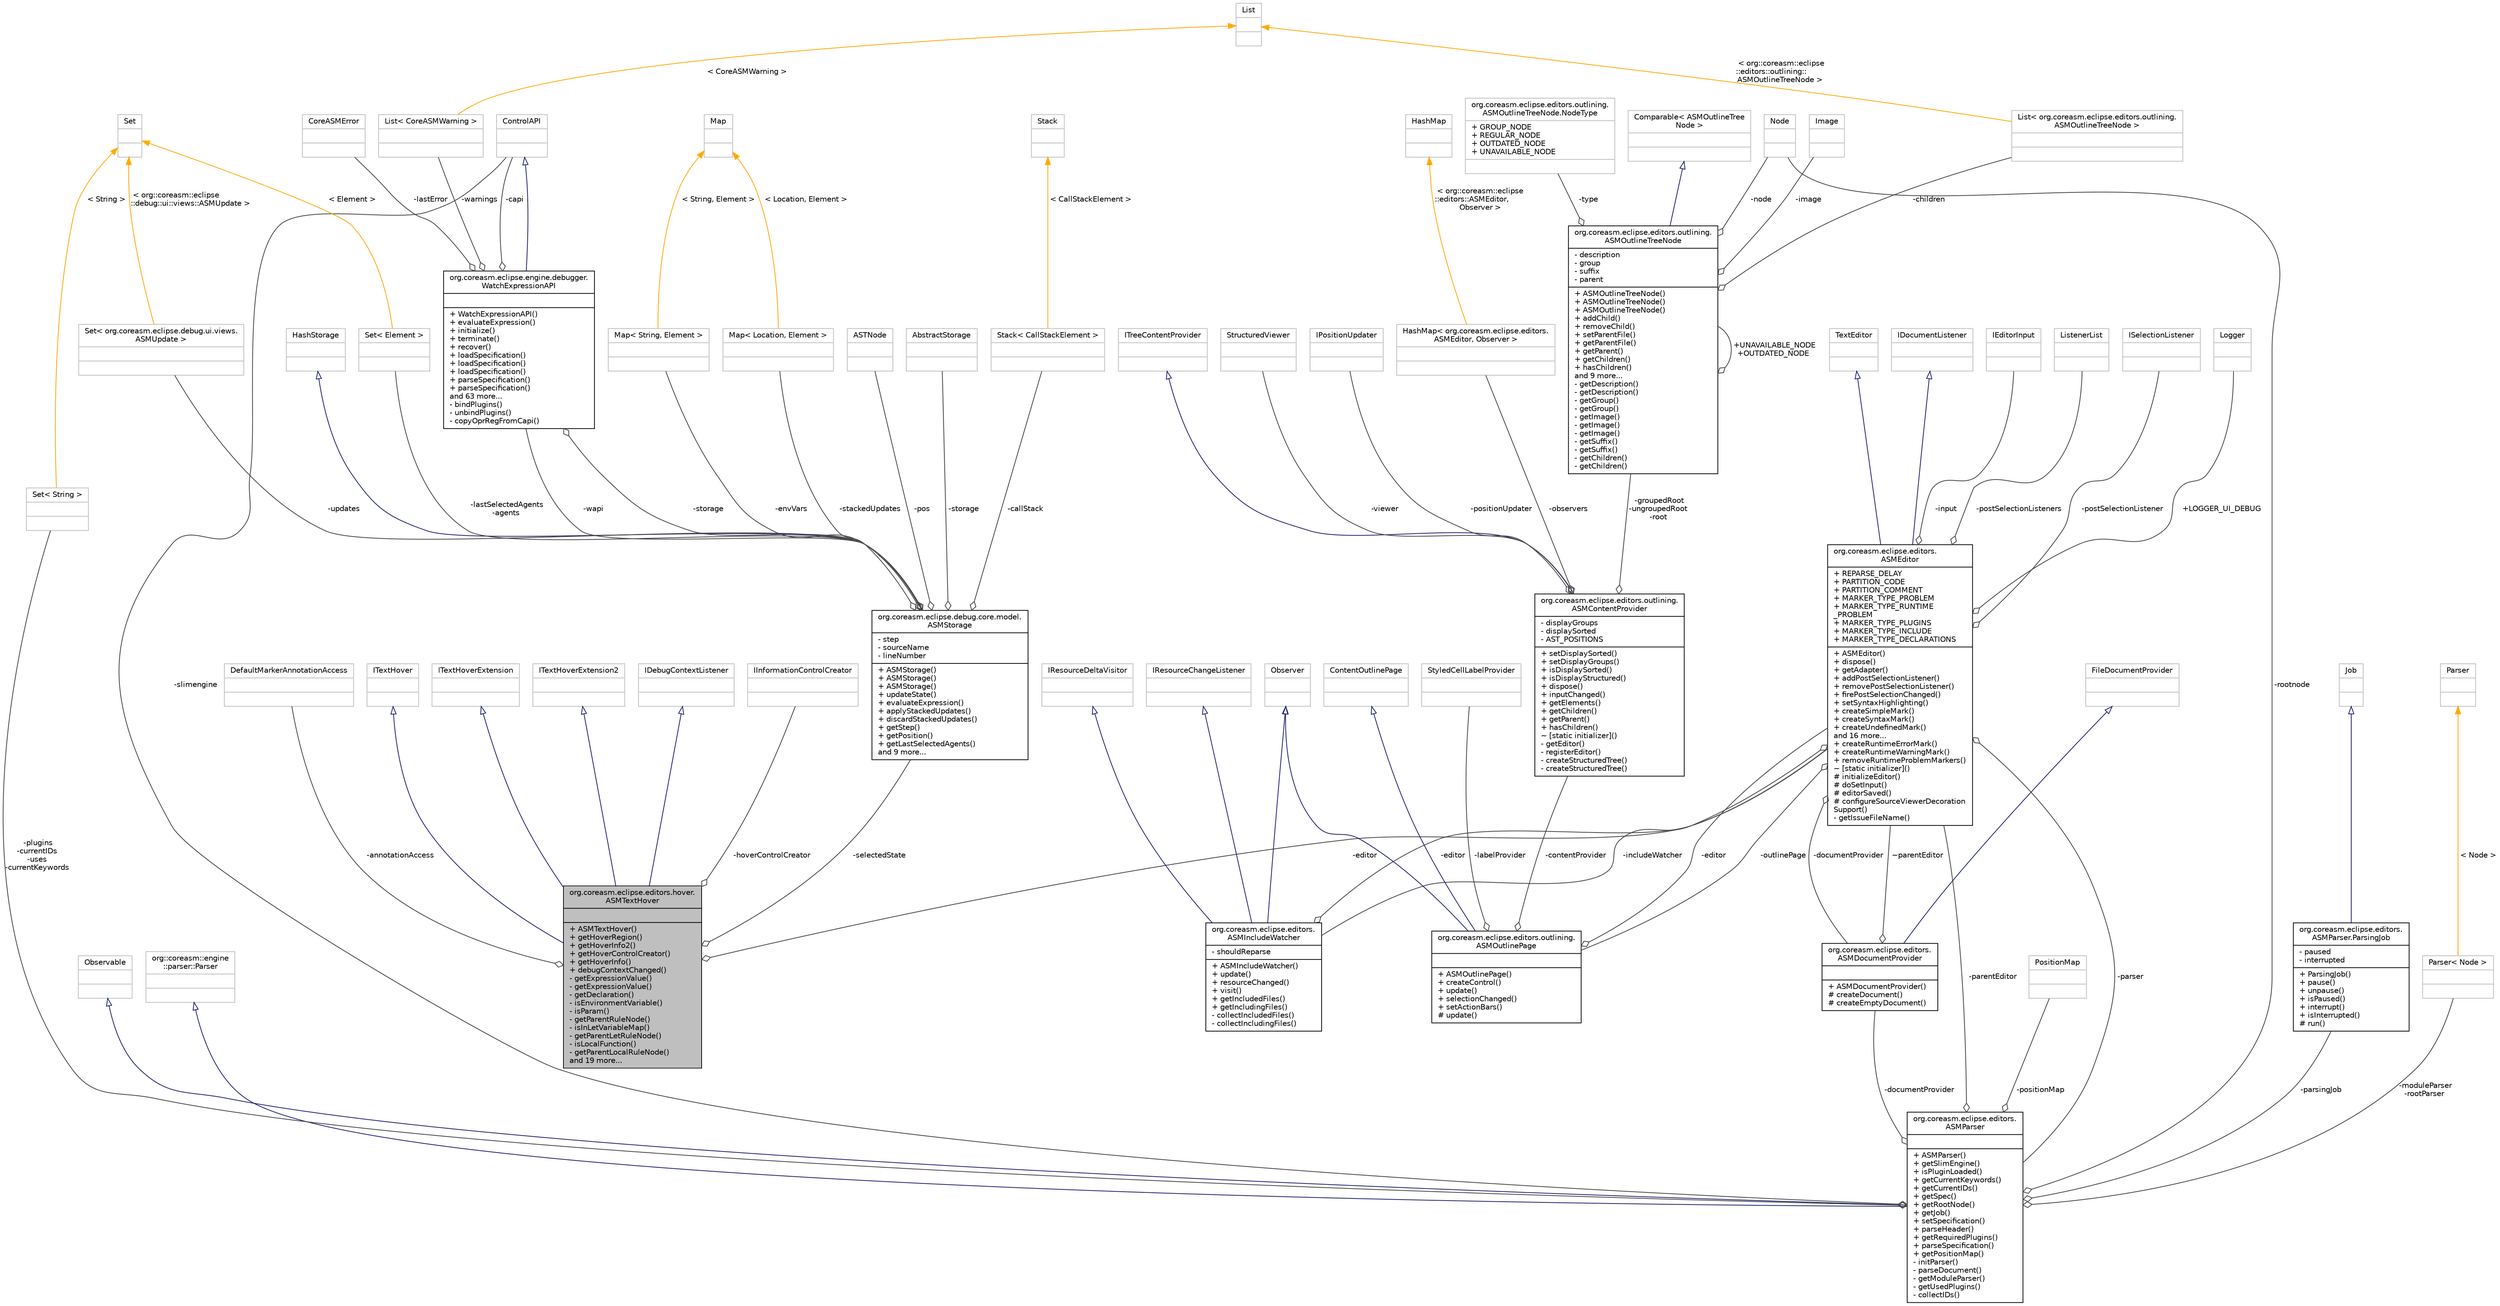 digraph "org.coreasm.eclipse.editors.hover.ASMTextHover"
{
  bgcolor="transparent";
  edge [fontname="Helvetica",fontsize="10",labelfontname="Helvetica",labelfontsize="10"];
  node [fontname="Helvetica",fontsize="10",shape=record];
  Node1 [label="{org.coreasm.eclipse.editors.hover.\lASMTextHover\n||+ ASMTextHover()\l+ getHoverRegion()\l+ getHoverInfo2()\l+ getHoverControlCreator()\l+ getHoverInfo()\l+ debugContextChanged()\l- getExpressionValue()\l- getExpressionValue()\l- getDeclaration()\l- isEnvironmentVariable()\l- isParam()\l- getParentRuleNode()\l- isInLetVariableMap()\l- getParentLetRuleNode()\l- isLocalFunction()\l- getParentLocalRuleNode()\land 19 more...\l}",height=0.2,width=0.4,color="black", fillcolor="grey75", style="filled" fontcolor="black"];
  Node2 -> Node1 [dir="back",color="midnightblue",fontsize="10",style="solid",arrowtail="onormal",fontname="Helvetica"];
  Node2 [label="{ITextHover\n||}",height=0.2,width=0.4,color="grey75"];
  Node3 -> Node1 [dir="back",color="midnightblue",fontsize="10",style="solid",arrowtail="onormal",fontname="Helvetica"];
  Node3 [label="{ITextHoverExtension\n||}",height=0.2,width=0.4,color="grey75"];
  Node4 -> Node1 [dir="back",color="midnightblue",fontsize="10",style="solid",arrowtail="onormal",fontname="Helvetica"];
  Node4 [label="{ITextHoverExtension2\n||}",height=0.2,width=0.4,color="grey75"];
  Node5 -> Node1 [dir="back",color="midnightblue",fontsize="10",style="solid",arrowtail="onormal",fontname="Helvetica"];
  Node5 [label="{IDebugContextListener\n||}",height=0.2,width=0.4,color="grey75"];
  Node6 -> Node1 [color="grey25",fontsize="10",style="solid",label=" -hoverControlCreator" ,arrowhead="odiamond",fontname="Helvetica"];
  Node6 [label="{IInformationControlCreator\n||}",height=0.2,width=0.4,color="grey75"];
  Node7 -> Node1 [color="grey25",fontsize="10",style="solid",label=" -annotationAccess" ,arrowhead="odiamond",fontname="Helvetica"];
  Node7 [label="{DefaultMarkerAnnotationAccess\n||}",height=0.2,width=0.4,color="grey75"];
  Node8 -> Node1 [color="grey25",fontsize="10",style="solid",label=" -editor" ,arrowhead="odiamond",fontname="Helvetica"];
  Node8 [label="{org.coreasm.eclipse.editors.\lASMEditor\n|+ REPARSE_DELAY\l+ PARTITION_CODE\l+ PARTITION_COMMENT\l+ MARKER_TYPE_PROBLEM\l+ MARKER_TYPE_RUNTIME\l_PROBLEM\l+ MARKER_TYPE_PLUGINS\l+ MARKER_TYPE_INCLUDE\l+ MARKER_TYPE_DECLARATIONS\l|+ ASMEditor()\l+ dispose()\l+ getAdapter()\l+ addPostSelectionListener()\l+ removePostSelectionListener()\l+ firePostSelectionChanged()\l+ setSyntaxHighlighting()\l+ createSimpleMark()\l+ createSyntaxMark()\l+ createUndefinedMark()\land 16 more...\l+ createRuntimeErrorMark()\l+ createRuntimeWarningMark()\l+ removeRuntimeProblemMarkers()\l~ [static initializer]()\l# initializeEditor()\l# doSetInput()\l# editorSaved()\l# configureSourceViewerDecoration\lSupport()\l- getIssueFileName()\l}",height=0.2,width=0.4,color="black",URL="$classorg_1_1coreasm_1_1eclipse_1_1editors_1_1ASMEditor.html",tooltip="The ASMEditor class is the root class of each CoreASM editor which initiates all other classes of the..."];
  Node9 -> Node8 [dir="back",color="midnightblue",fontsize="10",style="solid",arrowtail="onormal",fontname="Helvetica"];
  Node9 [label="{TextEditor\n||}",height=0.2,width=0.4,color="grey75"];
  Node10 -> Node8 [dir="back",color="midnightblue",fontsize="10",style="solid",arrowtail="onormal",fontname="Helvetica"];
  Node10 [label="{IDocumentListener\n||}",height=0.2,width=0.4,color="grey75"];
  Node11 -> Node8 [color="grey25",fontsize="10",style="solid",label=" -input" ,arrowhead="odiamond",fontname="Helvetica"];
  Node11 [label="{IEditorInput\n||}",height=0.2,width=0.4,color="grey75"];
  Node12 -> Node8 [color="grey25",fontsize="10",style="solid",label=" -postSelectionListeners" ,arrowhead="odiamond",fontname="Helvetica"];
  Node12 [label="{ListenerList\n||}",height=0.2,width=0.4,color="grey75"];
  Node13 -> Node8 [color="grey25",fontsize="10",style="solid",label=" -postSelectionListener" ,arrowhead="odiamond",fontname="Helvetica"];
  Node13 [label="{ISelectionListener\n||}",height=0.2,width=0.4,color="grey75"];
  Node14 -> Node8 [color="grey25",fontsize="10",style="solid",label=" -documentProvider" ,arrowhead="odiamond",fontname="Helvetica"];
  Node14 [label="{org.coreasm.eclipse.editors.\lASMDocumentProvider\n||+ ASMDocumentProvider()\l# createDocument()\l# createEmptyDocument()\l}",height=0.2,width=0.4,color="black",URL="$classorg_1_1coreasm_1_1eclipse_1_1editors_1_1ASMDocumentProvider.html",tooltip="This class is a DocumentProvider for ASMDocuments stored as files. "];
  Node15 -> Node14 [dir="back",color="midnightblue",fontsize="10",style="solid",arrowtail="onormal",fontname="Helvetica"];
  Node15 [label="{FileDocumentProvider\n||}",height=0.2,width=0.4,color="grey75"];
  Node8 -> Node14 [color="grey25",fontsize="10",style="solid",label=" ~parentEditor" ,arrowhead="odiamond",fontname="Helvetica"];
  Node16 -> Node8 [color="grey25",fontsize="10",style="solid",label=" +LOGGER_UI_DEBUG" ,arrowhead="odiamond",fontname="Helvetica"];
  Node16 [label="{Logger\n||}",height=0.2,width=0.4,color="grey75"];
  Node17 -> Node8 [color="grey25",fontsize="10",style="solid",label=" -includeWatcher" ,arrowhead="odiamond",fontname="Helvetica"];
  Node17 [label="{org.coreasm.eclipse.editors.\lASMIncludeWatcher\n|- shouldReparse\l|+ ASMIncludeWatcher()\l+ update()\l+ resourceChanged()\l+ visit()\l+ getIncludedFiles()\l+ getIncludingFiles()\l- collectIncludedFiles()\l- collectIncludingFiles()\l}",height=0.2,width=0.4,color="black",URL="$classorg_1_1coreasm_1_1eclipse_1_1editors_1_1ASMIncludeWatcher.html",tooltip="The IncludeWatcher watches included specifications. "];
  Node18 -> Node17 [dir="back",color="midnightblue",fontsize="10",style="solid",arrowtail="onormal",fontname="Helvetica"];
  Node18 [label="{Observer\n||}",height=0.2,width=0.4,color="grey75"];
  Node19 -> Node17 [dir="back",color="midnightblue",fontsize="10",style="solid",arrowtail="onormal",fontname="Helvetica"];
  Node19 [label="{IResourceChangeListener\n||}",height=0.2,width=0.4,color="grey75"];
  Node20 -> Node17 [dir="back",color="midnightblue",fontsize="10",style="solid",arrowtail="onormal",fontname="Helvetica"];
  Node20 [label="{IResourceDeltaVisitor\n||}",height=0.2,width=0.4,color="grey75"];
  Node8 -> Node17 [color="grey25",fontsize="10",style="solid",label=" -editor" ,arrowhead="odiamond",fontname="Helvetica"];
  Node21 -> Node8 [color="grey25",fontsize="10",style="solid",label=" -parser" ,arrowhead="odiamond",fontname="Helvetica"];
  Node21 [label="{org.coreasm.eclipse.editors.\lASMParser\n||+ ASMParser()\l+ getSlimEngine()\l+ isPluginLoaded()\l+ getCurrentKeywords()\l+ getCurrentIDs()\l+ getSpec()\l+ getRootNode()\l+ getJob()\l+ setSpecification()\l+ parseHeader()\l+ getRequiredPlugins()\l+ parseSpecification()\l+ getPositionMap()\l- initParser()\l- parseDocument()\l- getModuleParser()\l- getUsedPlugins()\l- collectIDs()\l}",height=0.2,width=0.4,color="black",URL="$classorg_1_1coreasm_1_1eclipse_1_1editors_1_1ASMParser.html",tooltip="This class organizes the parsing of CoreASM specifications. "];
  Node22 -> Node21 [dir="back",color="midnightblue",fontsize="10",style="solid",arrowtail="onormal",fontname="Helvetica"];
  Node22 [label="{Observable\n||}",height=0.2,width=0.4,color="grey75"];
  Node23 -> Node21 [dir="back",color="midnightblue",fontsize="10",style="solid",arrowtail="onormal",fontname="Helvetica"];
  Node23 [label="{org::coreasm::engine\l::parser::Parser\n||}",height=0.2,width=0.4,color="grey75"];
  Node24 -> Node21 [color="grey25",fontsize="10",style="solid",label=" -slimengine" ,arrowhead="odiamond",fontname="Helvetica"];
  Node24 [label="{ControlAPI\n||}",height=0.2,width=0.4,color="grey75"];
  Node25 -> Node21 [color="grey25",fontsize="10",style="solid",label=" -rootnode" ,arrowhead="odiamond",fontname="Helvetica"];
  Node25 [label="{Node\n||}",height=0.2,width=0.4,color="grey75"];
  Node14 -> Node21 [color="grey25",fontsize="10",style="solid",label=" -documentProvider" ,arrowhead="odiamond",fontname="Helvetica"];
  Node8 -> Node21 [color="grey25",fontsize="10",style="solid",label=" -parentEditor" ,arrowhead="odiamond",fontname="Helvetica"];
  Node26 -> Node21 [color="grey25",fontsize="10",style="solid",label=" -parsingJob" ,arrowhead="odiamond",fontname="Helvetica"];
  Node26 [label="{org.coreasm.eclipse.editors.\lASMParser.ParsingJob\n|- paused\l- interrupted\l|+ ParsingJob()\l+ pause()\l+ unpause()\l+ isPaused()\l+ interrupt()\l+ isInterrupted()\l# run()\l}",height=0.2,width=0.4,color="black",URL="$classorg_1_1coreasm_1_1eclipse_1_1editors_1_1ASMParser_1_1ParsingJob.html",tooltip="This class manages the running of the parser. "];
  Node27 -> Node26 [dir="back",color="midnightblue",fontsize="10",style="solid",arrowtail="onormal",fontname="Helvetica"];
  Node27 [label="{Job\n||}",height=0.2,width=0.4,color="grey75"];
  Node28 -> Node21 [color="grey25",fontsize="10",style="solid",label=" -plugins\n-currentIDs\n-uses\n-currentKeywords" ,arrowhead="odiamond",fontname="Helvetica"];
  Node28 [label="{Set\< String \>\n||}",height=0.2,width=0.4,color="grey75"];
  Node29 -> Node28 [dir="back",color="orange",fontsize="10",style="solid",label=" \< String \>" ,fontname="Helvetica"];
  Node29 [label="{Set\n||}",height=0.2,width=0.4,color="grey75"];
  Node30 -> Node21 [color="grey25",fontsize="10",style="solid",label=" -positionMap" ,arrowhead="odiamond",fontname="Helvetica"];
  Node30 [label="{PositionMap\n||}",height=0.2,width=0.4,color="grey75"];
  Node31 -> Node21 [color="grey25",fontsize="10",style="solid",label=" -moduleParser\n-rootParser" ,arrowhead="odiamond",fontname="Helvetica"];
  Node31 [label="{Parser\< Node \>\n||}",height=0.2,width=0.4,color="grey75"];
  Node32 -> Node31 [dir="back",color="orange",fontsize="10",style="solid",label=" \< Node \>" ,fontname="Helvetica"];
  Node32 [label="{Parser\n||}",height=0.2,width=0.4,color="grey75"];
  Node33 -> Node8 [color="grey25",fontsize="10",style="solid",label=" -outlinePage" ,arrowhead="odiamond",fontname="Helvetica"];
  Node33 [label="{org.coreasm.eclipse.editors.outlining.\lASMOutlinePage\n||+ ASMOutlinePage()\l+ createControl()\l+ update()\l+ selectionChanged()\l+ setActionBars()\l# update()\l}",height=0.2,width=0.4,color="black",URL="$classorg_1_1coreasm_1_1eclipse_1_1editors_1_1outlining_1_1ASMOutlinePage.html"];
  Node34 -> Node33 [dir="back",color="midnightblue",fontsize="10",style="solid",arrowtail="onormal",fontname="Helvetica"];
  Node34 [label="{ContentOutlinePage\n||}",height=0.2,width=0.4,color="grey75"];
  Node18 -> Node33 [dir="back",color="midnightblue",fontsize="10",style="solid",arrowtail="onormal",fontname="Helvetica"];
  Node8 -> Node33 [color="grey25",fontsize="10",style="solid",label=" -editor" ,arrowhead="odiamond",fontname="Helvetica"];
  Node35 -> Node33 [color="grey25",fontsize="10",style="solid",label=" -contentProvider" ,arrowhead="odiamond",fontname="Helvetica"];
  Node35 [label="{org.coreasm.eclipse.editors.outlining.\lASMContentProvider\n|- displayGroups\l- displaySorted\l- AST_POSITIONS\l|+ setDisplaySorted()\l+ setDisplayGroups()\l+ isDisplaySorted()\l+ isDisplayStructured()\l+ dispose()\l+ inputChanged()\l+ getElements()\l+ getChildren()\l+ getParent()\l+ hasChildren()\l~ [static initializer]()\l- getEditor()\l- registerEditor()\l- createStructuredTree()\l- createStructuredTree()\l}",height=0.2,width=0.4,color="black",URL="$classorg_1_1coreasm_1_1eclipse_1_1editors_1_1outlining_1_1ASMContentProvider.html"];
  Node36 -> Node35 [dir="back",color="midnightblue",fontsize="10",style="solid",arrowtail="onormal",fontname="Helvetica"];
  Node36 [label="{ITreeContentProvider\n||}",height=0.2,width=0.4,color="grey75"];
  Node37 -> Node35 [color="grey25",fontsize="10",style="solid",label=" -viewer" ,arrowhead="odiamond",fontname="Helvetica"];
  Node37 [label="{StructuredViewer\n||}",height=0.2,width=0.4,color="grey75"];
  Node38 -> Node35 [color="grey25",fontsize="10",style="solid",label=" -observers" ,arrowhead="odiamond",fontname="Helvetica"];
  Node38 [label="{HashMap\< org.coreasm.eclipse.editors.\lASMEditor, Observer \>\n||}",height=0.2,width=0.4,color="grey75"];
  Node39 -> Node38 [dir="back",color="orange",fontsize="10",style="solid",label=" \< org::coreasm::eclipse\l::editors::ASMEditor,\l Observer \>" ,fontname="Helvetica"];
  Node39 [label="{HashMap\n||}",height=0.2,width=0.4,color="grey75"];
  Node40 -> Node35 [color="grey25",fontsize="10",style="solid",label=" -groupedRoot\n-ungroupedRoot\n-root" ,arrowhead="odiamond",fontname="Helvetica"];
  Node40 [label="{org.coreasm.eclipse.editors.outlining.\lASMOutlineTreeNode\n|- description\l- group\l- suffix\l- parent\l|+ ASMOutlineTreeNode()\l+ ASMOutlineTreeNode()\l+ ASMOutlineTreeNode()\l+ addChild()\l+ removeChild()\l+ setParentFile()\l+ getParentFile()\l+ getParent()\l+ getChildren()\l+ hasChildren()\land 9 more...\l- getDescription()\l- getDescription()\l- getGroup()\l- getGroup()\l- getImage()\l- getImage()\l- getImage()\l- getSuffix()\l- getSuffix()\l- getChildren()\l- getChildren()\l}",height=0.2,width=0.4,color="black",URL="$classorg_1_1coreasm_1_1eclipse_1_1editors_1_1outlining_1_1ASMOutlineTreeNode.html"];
  Node41 -> Node40 [dir="back",color="midnightblue",fontsize="10",style="solid",arrowtail="onormal",fontname="Helvetica"];
  Node41 [label="{Comparable\< ASMOutlineTree\lNode \>\n||}",height=0.2,width=0.4,color="grey75"];
  Node42 -> Node40 [color="grey25",fontsize="10",style="solid",label=" -type" ,arrowhead="odiamond",fontname="Helvetica"];
  Node42 [label="{org.coreasm.eclipse.editors.outlining.\lASMOutlineTreeNode.NodeType\n|+ GROUP_NODE\l+ REGULAR_NODE\l+ OUTDATED_NODE\l+ UNAVAILABLE_NODE\l|}",height=0.2,width=0.4,color="grey75"];
  Node25 -> Node40 [color="grey25",fontsize="10",style="solid",label=" -node" ,arrowhead="odiamond",fontname="Helvetica"];
  Node40 -> Node40 [color="grey25",fontsize="10",style="solid",label=" +UNAVAILABLE_NODE\n+OUTDATED_NODE" ,arrowhead="odiamond",fontname="Helvetica"];
  Node43 -> Node40 [color="grey25",fontsize="10",style="solid",label=" -children" ,arrowhead="odiamond",fontname="Helvetica"];
  Node43 [label="{List\< org.coreasm.eclipse.editors.outlining.\lASMOutlineTreeNode \>\n||}",height=0.2,width=0.4,color="grey75"];
  Node44 -> Node43 [dir="back",color="orange",fontsize="10",style="solid",label=" \< org::coreasm::eclipse\l::editors::outlining::\lASMOutlineTreeNode \>" ,fontname="Helvetica"];
  Node44 [label="{List\n||}",height=0.2,width=0.4,color="grey75"];
  Node45 -> Node40 [color="grey25",fontsize="10",style="solid",label=" -image" ,arrowhead="odiamond",fontname="Helvetica"];
  Node45 [label="{Image\n||}",height=0.2,width=0.4,color="grey75"];
  Node46 -> Node35 [color="grey25",fontsize="10",style="solid",label=" -positionUpdater" ,arrowhead="odiamond",fontname="Helvetica"];
  Node46 [label="{IPositionUpdater\n||}",height=0.2,width=0.4,color="grey75"];
  Node47 -> Node33 [color="grey25",fontsize="10",style="solid",label=" -labelProvider" ,arrowhead="odiamond",fontname="Helvetica"];
  Node47 [label="{StyledCellLabelProvider\n||}",height=0.2,width=0.4,color="grey75"];
  Node48 -> Node1 [color="grey25",fontsize="10",style="solid",label=" -selectedState" ,arrowhead="odiamond",fontname="Helvetica"];
  Node48 [label="{org.coreasm.eclipse.debug.core.model.\lASMStorage\n|- step\l- sourceName\l- lineNumber\l|+ ASMStorage()\l+ ASMStorage()\l+ ASMStorage()\l+ updateState()\l+ evaluateExpression()\l+ applyStackedUpdates()\l+ discardStackedUpdates()\l+ getStep()\l+ getPosition()\l+ getLastSelectedAgents()\land 9 more...\l}",height=0.2,width=0.4,color="black",URL="$classorg_1_1coreasm_1_1eclipse_1_1debug_1_1core_1_1model_1_1ASMStorage.html",tooltip="Wrapper class for ASM storages. "];
  Node49 -> Node48 [dir="back",color="midnightblue",fontsize="10",style="solid",arrowtail="onormal",fontname="Helvetica"];
  Node49 [label="{HashStorage\n||}",height=0.2,width=0.4,color="grey75"];
  Node50 -> Node48 [color="grey25",fontsize="10",style="solid",label=" -callStack" ,arrowhead="odiamond",fontname="Helvetica"];
  Node50 [label="{Stack\< CallStackElement \>\n||}",height=0.2,width=0.4,color="grey75"];
  Node51 -> Node50 [dir="back",color="orange",fontsize="10",style="solid",label=" \< CallStackElement \>" ,fontname="Helvetica"];
  Node51 [label="{Stack\n||}",height=0.2,width=0.4,color="grey75"];
  Node52 -> Node48 [color="grey25",fontsize="10",style="solid",label=" -envVars" ,arrowhead="odiamond",fontname="Helvetica"];
  Node52 [label="{Map\< String, Element \>\n||}",height=0.2,width=0.4,color="grey75"];
  Node53 -> Node52 [dir="back",color="orange",fontsize="10",style="solid",label=" \< String, Element \>" ,fontname="Helvetica"];
  Node53 [label="{Map\n||}",height=0.2,width=0.4,color="grey75"];
  Node54 -> Node48 [color="grey25",fontsize="10",style="solid",label=" -stackedUpdates" ,arrowhead="odiamond",fontname="Helvetica"];
  Node54 [label="{Map\< Location, Element \>\n||}",height=0.2,width=0.4,color="grey75"];
  Node53 -> Node54 [dir="back",color="orange",fontsize="10",style="solid",label=" \< Location, Element \>" ,fontname="Helvetica"];
  Node55 -> Node48 [color="grey25",fontsize="10",style="solid",label=" -lastSelectedAgents\n-agents" ,arrowhead="odiamond",fontname="Helvetica"];
  Node55 [label="{Set\< Element \>\n||}",height=0.2,width=0.4,color="grey75"];
  Node29 -> Node55 [dir="back",color="orange",fontsize="10",style="solid",label=" \< Element \>" ,fontname="Helvetica"];
  Node56 -> Node48 [color="grey25",fontsize="10",style="solid",label=" -pos" ,arrowhead="odiamond",fontname="Helvetica"];
  Node56 [label="{ASTNode\n||}",height=0.2,width=0.4,color="grey75"];
  Node57 -> Node48 [color="grey25",fontsize="10",style="solid",label=" -updates" ,arrowhead="odiamond",fontname="Helvetica"];
  Node57 [label="{Set\< org.coreasm.eclipse.debug.ui.views.\lASMUpdate \>\n||}",height=0.2,width=0.4,color="grey75"];
  Node29 -> Node57 [dir="back",color="orange",fontsize="10",style="solid",label=" \< org::coreasm::eclipse\l::debug::ui::views::ASMUpdate \>" ,fontname="Helvetica"];
  Node58 -> Node48 [color="grey25",fontsize="10",style="solid",label=" -wapi" ,arrowhead="odiamond",fontname="Helvetica"];
  Node58 [label="{org.coreasm.eclipse.engine.debugger.\lWatchExpressionAPI\n||+ WatchExpressionAPI()\l+ evaluateExpression()\l+ initialize()\l+ terminate()\l+ recover()\l+ loadSpecification()\l+ loadSpecification()\l+ loadSpecification()\l+ parseSpecification()\l+ parseSpecification()\land 63 more...\l- bindPlugins()\l- unbindPlugins()\l- copyOprRegFromCapi()\l}",height=0.2,width=0.4,color="black",URL="$classorg_1_1coreasm_1_1eclipse_1_1engine_1_1debugger_1_1WatchExpressionAPI.html"];
  Node24 -> Node58 [dir="back",color="midnightblue",fontsize="10",style="solid",arrowtail="onormal",fontname="Helvetica"];
  Node24 -> Node58 [color="grey25",fontsize="10",style="solid",label=" -capi" ,arrowhead="odiamond",fontname="Helvetica"];
  Node59 -> Node58 [color="grey25",fontsize="10",style="solid",label=" -lastError" ,arrowhead="odiamond",fontname="Helvetica"];
  Node59 [label="{CoreASMError\n||}",height=0.2,width=0.4,color="grey75"];
  Node48 -> Node58 [color="grey25",fontsize="10",style="solid",label=" -storage" ,arrowhead="odiamond",fontname="Helvetica"];
  Node60 -> Node58 [color="grey25",fontsize="10",style="solid",label=" -warnings" ,arrowhead="odiamond",fontname="Helvetica"];
  Node60 [label="{List\< CoreASMWarning \>\n||}",height=0.2,width=0.4,color="grey75"];
  Node44 -> Node60 [dir="back",color="orange",fontsize="10",style="solid",label=" \< CoreASMWarning \>" ,fontname="Helvetica"];
  Node61 -> Node48 [color="grey25",fontsize="10",style="solid",label=" -storage" ,arrowhead="odiamond",fontname="Helvetica"];
  Node61 [label="{AbstractStorage\n||}",height=0.2,width=0.4,color="grey75"];
}

